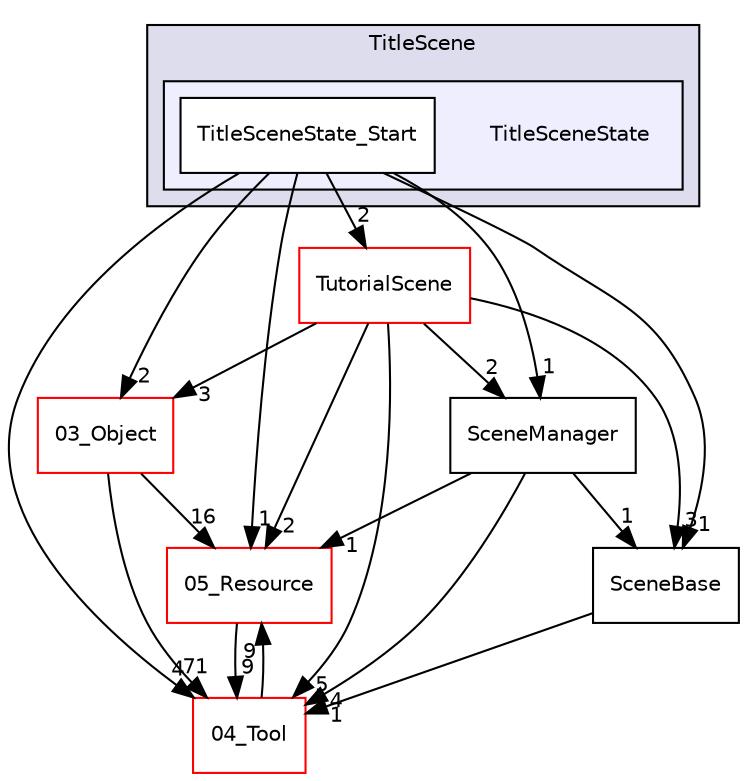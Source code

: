 digraph "C:/HAL/PG関係/03_作成プログラム/03_HAL授業/就職作品/Project/source/02_Scene/Scenes/TitleScene/TitleSceneState" {
  compound=true
  node [ fontsize="10", fontname="Helvetica"];
  edge [ labelfontsize="10", labelfontname="Helvetica"];
  subgraph clusterdir_52c15355715f8ee7c129bc35f8484780 {
    graph [ bgcolor="#ddddee", pencolor="black", label="TitleScene" fontname="Helvetica", fontsize="10", URL="dir_52c15355715f8ee7c129bc35f8484780.html"]
  subgraph clusterdir_4f5b70d7e9be5c21dbf2460789bbcb42 {
    graph [ bgcolor="#eeeeff", pencolor="black", label="" URL="dir_4f5b70d7e9be5c21dbf2460789bbcb42.html"];
    dir_4f5b70d7e9be5c21dbf2460789bbcb42 [shape=plaintext label="TitleSceneState"];
    dir_77790db249e1524bfa4e7616c7dce812 [shape=box label="TitleSceneState_Start" color="black" fillcolor="white" style="filled" URL="dir_77790db249e1524bfa4e7616c7dce812.html"];
  }
  }
  dir_b0e70bc53ec7a5495699a9078a4a2f93 [shape=box label="03_Object" fillcolor="white" style="filled" color="red" URL="dir_b0e70bc53ec7a5495699a9078a4a2f93.html"];
  dir_62b08ef7ae86b6920ebead2e737e590c [shape=box label="TutorialScene" fillcolor="white" style="filled" color="red" URL="dir_62b08ef7ae86b6920ebead2e737e590c.html"];
  dir_6e58c436369e4a795ef16d3c489c4702 [shape=box label="05_Resource" fillcolor="white" style="filled" color="red" URL="dir_6e58c436369e4a795ef16d3c489c4702.html"];
  dir_8aa962ecbf640e466ad96d63abe85453 [shape=box label="SceneManager" URL="dir_8aa962ecbf640e466ad96d63abe85453.html"];
  dir_48bb4aacea20c6a8378e1408d864b090 [shape=box label="04_Tool" fillcolor="white" style="filled" color="red" URL="dir_48bb4aacea20c6a8378e1408d864b090.html"];
  dir_b3919f6d615a3952fcf5dafaeefedb63 [shape=box label="SceneBase" URL="dir_b3919f6d615a3952fcf5dafaeefedb63.html"];
  dir_b0e70bc53ec7a5495699a9078a4a2f93->dir_6e58c436369e4a795ef16d3c489c4702 [headlabel="16", labeldistance=1.5 headhref="dir_000027_000158.html"];
  dir_b0e70bc53ec7a5495699a9078a4a2f93->dir_48bb4aacea20c6a8378e1408d864b090 [headlabel="71", labeldistance=1.5 headhref="dir_000027_000080.html"];
  dir_62b08ef7ae86b6920ebead2e737e590c->dir_b0e70bc53ec7a5495699a9078a4a2f93 [headlabel="3", labeldistance=1.5 headhref="dir_000023_000027.html"];
  dir_62b08ef7ae86b6920ebead2e737e590c->dir_6e58c436369e4a795ef16d3c489c4702 [headlabel="2", labeldistance=1.5 headhref="dir_000023_000158.html"];
  dir_62b08ef7ae86b6920ebead2e737e590c->dir_8aa962ecbf640e466ad96d63abe85453 [headlabel="2", labeldistance=1.5 headhref="dir_000023_000012.html"];
  dir_62b08ef7ae86b6920ebead2e737e590c->dir_48bb4aacea20c6a8378e1408d864b090 [headlabel="5", labeldistance=1.5 headhref="dir_000023_000080.html"];
  dir_62b08ef7ae86b6920ebead2e737e590c->dir_b3919f6d615a3952fcf5dafaeefedb63 [headlabel="3", labeldistance=1.5 headhref="dir_000023_000011.html"];
  dir_77790db249e1524bfa4e7616c7dce812->dir_b0e70bc53ec7a5495699a9078a4a2f93 [headlabel="2", labeldistance=1.5 headhref="dir_000022_000027.html"];
  dir_77790db249e1524bfa4e7616c7dce812->dir_62b08ef7ae86b6920ebead2e737e590c [headlabel="2", labeldistance=1.5 headhref="dir_000022_000023.html"];
  dir_77790db249e1524bfa4e7616c7dce812->dir_6e58c436369e4a795ef16d3c489c4702 [headlabel="1", labeldistance=1.5 headhref="dir_000022_000158.html"];
  dir_77790db249e1524bfa4e7616c7dce812->dir_8aa962ecbf640e466ad96d63abe85453 [headlabel="1", labeldistance=1.5 headhref="dir_000022_000012.html"];
  dir_77790db249e1524bfa4e7616c7dce812->dir_48bb4aacea20c6a8378e1408d864b090 [headlabel="4", labeldistance=1.5 headhref="dir_000022_000080.html"];
  dir_77790db249e1524bfa4e7616c7dce812->dir_b3919f6d615a3952fcf5dafaeefedb63 [headlabel="1", labeldistance=1.5 headhref="dir_000022_000011.html"];
  dir_6e58c436369e4a795ef16d3c489c4702->dir_48bb4aacea20c6a8378e1408d864b090 [headlabel="9", labeldistance=1.5 headhref="dir_000158_000080.html"];
  dir_8aa962ecbf640e466ad96d63abe85453->dir_6e58c436369e4a795ef16d3c489c4702 [headlabel="1", labeldistance=1.5 headhref="dir_000012_000158.html"];
  dir_8aa962ecbf640e466ad96d63abe85453->dir_48bb4aacea20c6a8378e1408d864b090 [headlabel="4", labeldistance=1.5 headhref="dir_000012_000080.html"];
  dir_8aa962ecbf640e466ad96d63abe85453->dir_b3919f6d615a3952fcf5dafaeefedb63 [headlabel="1", labeldistance=1.5 headhref="dir_000012_000011.html"];
  dir_48bb4aacea20c6a8378e1408d864b090->dir_6e58c436369e4a795ef16d3c489c4702 [headlabel="9", labeldistance=1.5 headhref="dir_000080_000158.html"];
  dir_b3919f6d615a3952fcf5dafaeefedb63->dir_48bb4aacea20c6a8378e1408d864b090 [headlabel="1", labeldistance=1.5 headhref="dir_000011_000080.html"];
}
